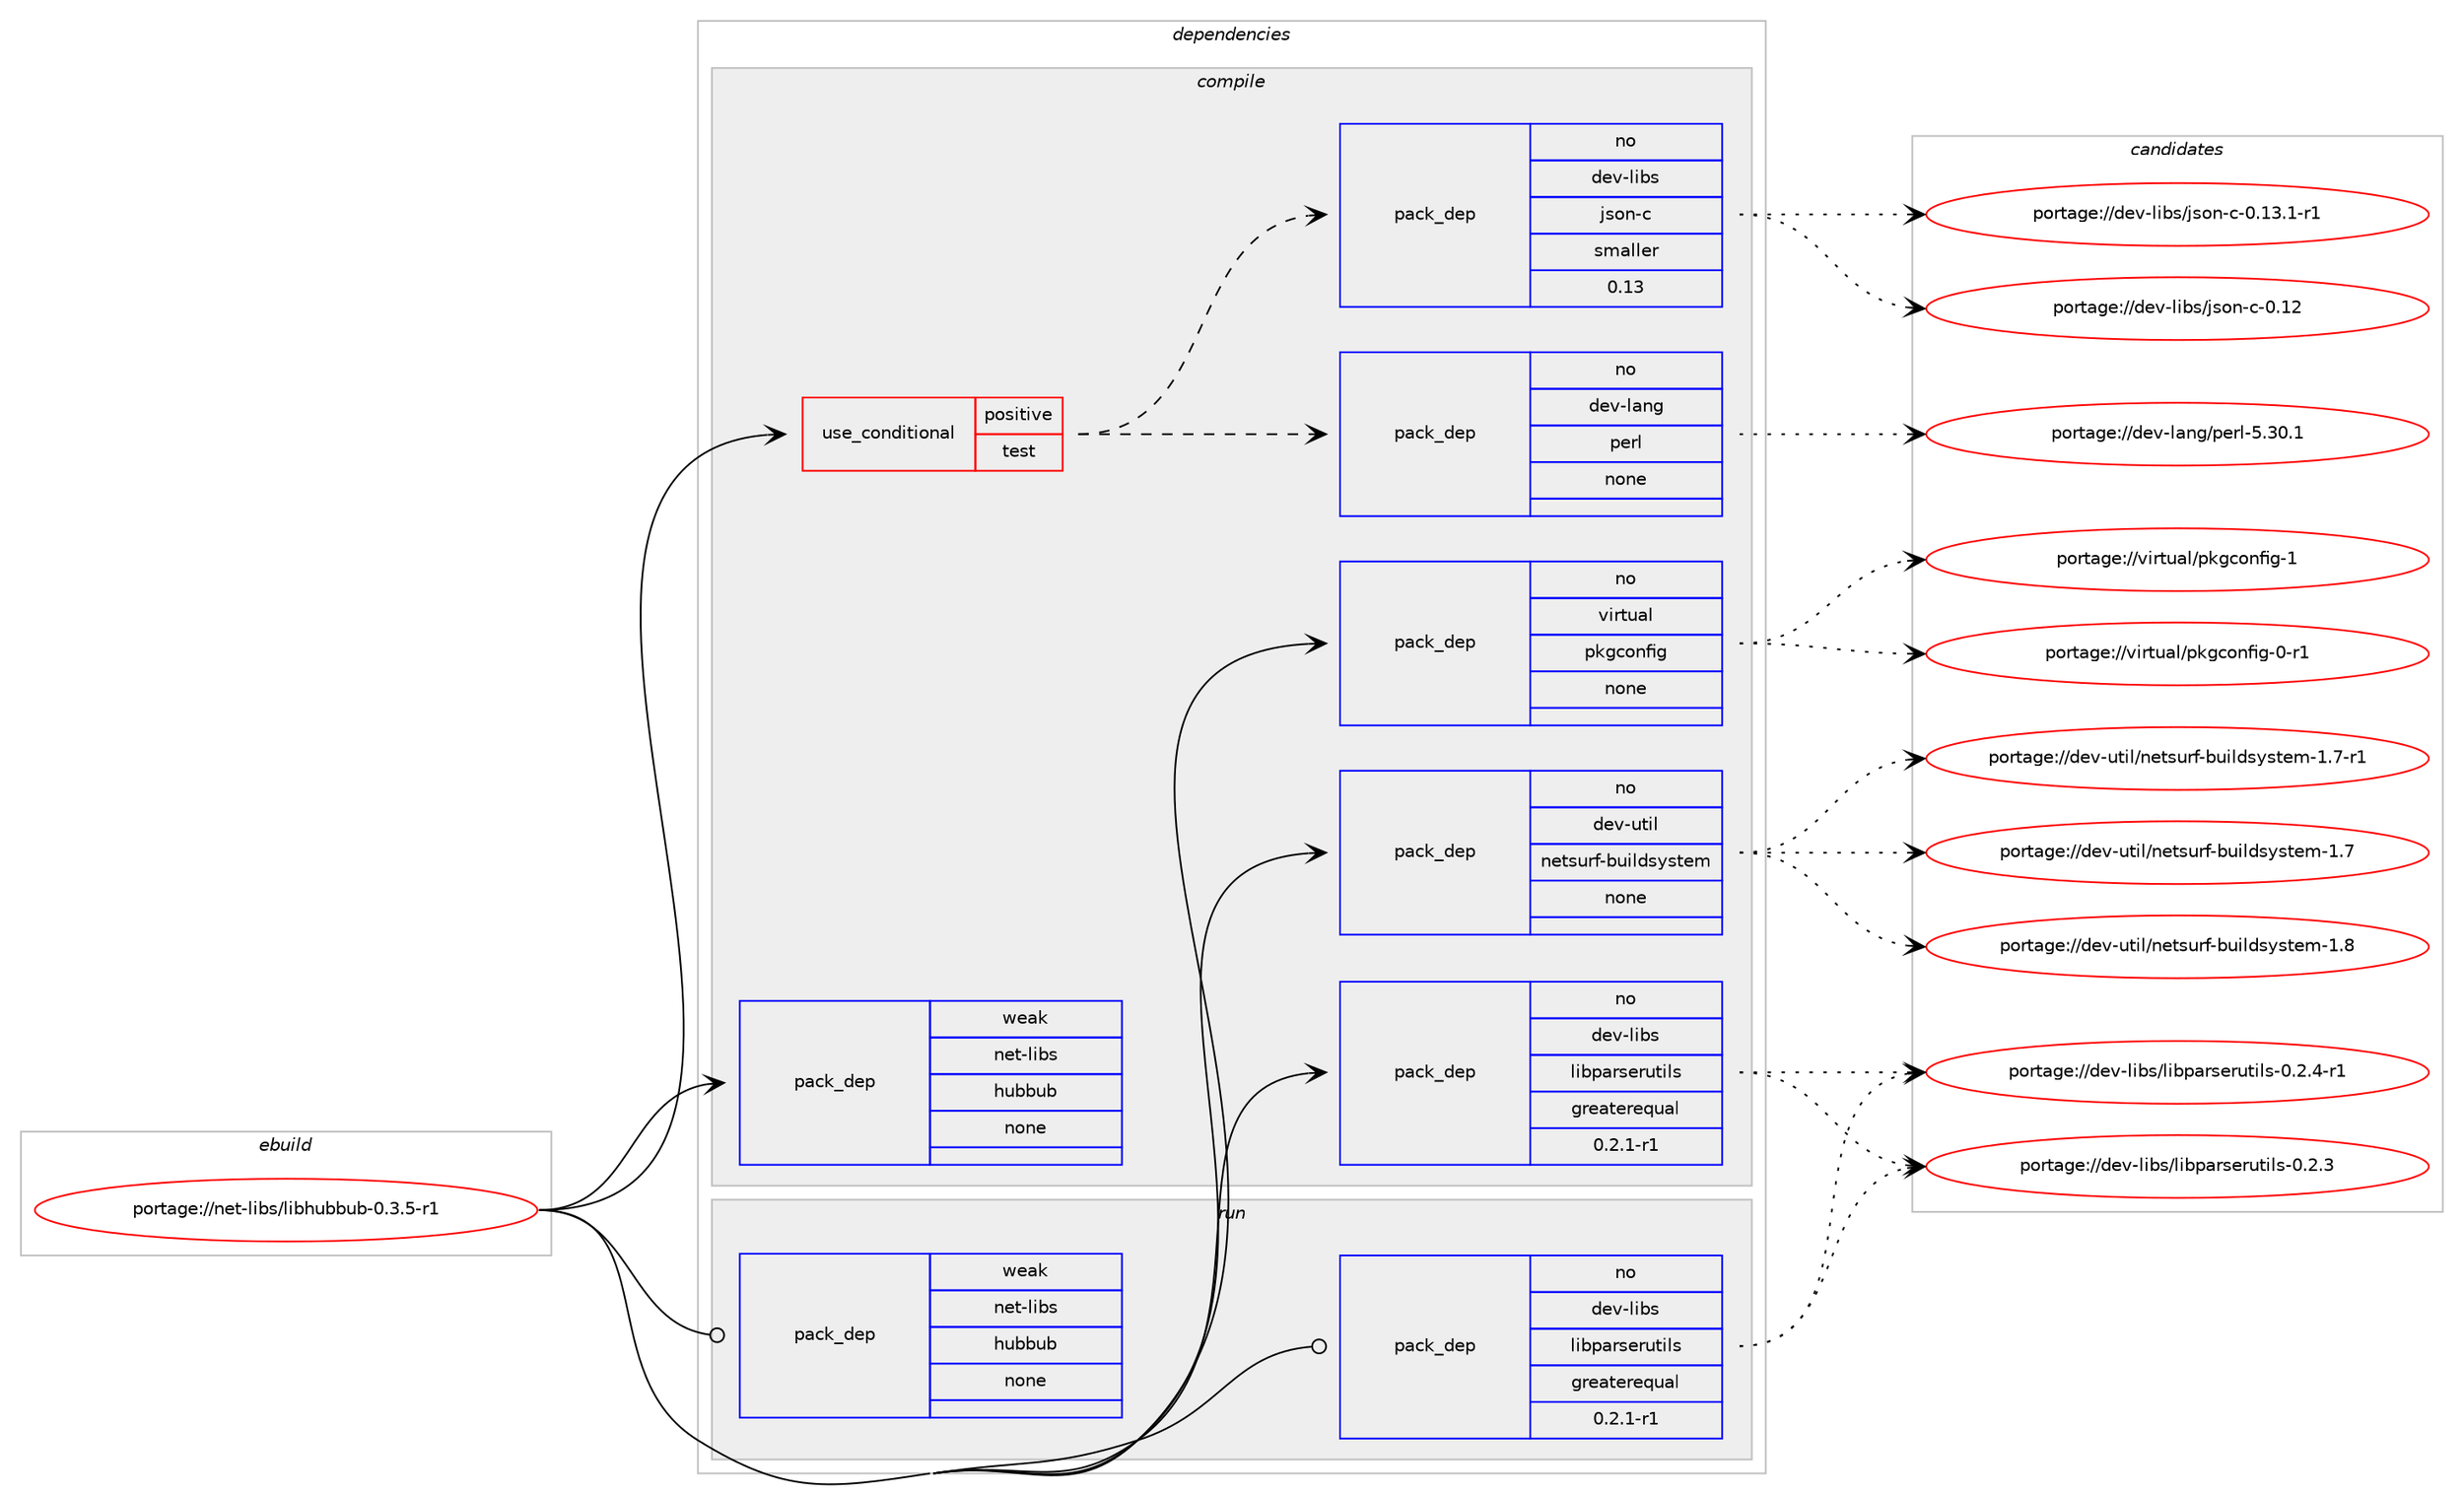 digraph prolog {

# *************
# Graph options
# *************

newrank=true;
concentrate=true;
compound=true;
graph [rankdir=LR,fontname=Helvetica,fontsize=10,ranksep=1.5];#, ranksep=2.5, nodesep=0.2];
edge  [arrowhead=vee];
node  [fontname=Helvetica,fontsize=10];

# **********
# The ebuild
# **********

subgraph cluster_leftcol {
color=gray;
rank=same;
label=<<i>ebuild</i>>;
id [label="portage://net-libs/libhubbub-0.3.5-r1", color=red, width=4, href="../net-libs/libhubbub-0.3.5-r1.svg"];
}

# ****************
# The dependencies
# ****************

subgraph cluster_midcol {
color=gray;
label=<<i>dependencies</i>>;
subgraph cluster_compile {
fillcolor="#eeeeee";
style=filled;
label=<<i>compile</i>>;
subgraph cond11966 {
dependency59799 [label=<<TABLE BORDER="0" CELLBORDER="1" CELLSPACING="0" CELLPADDING="4"><TR><TD ROWSPAN="3" CELLPADDING="10">use_conditional</TD></TR><TR><TD>positive</TD></TR><TR><TD>test</TD></TR></TABLE>>, shape=none, color=red];
subgraph pack46629 {
dependency59800 [label=<<TABLE BORDER="0" CELLBORDER="1" CELLSPACING="0" CELLPADDING="4" WIDTH="220"><TR><TD ROWSPAN="6" CELLPADDING="30">pack_dep</TD></TR><TR><TD WIDTH="110">no</TD></TR><TR><TD>dev-lang</TD></TR><TR><TD>perl</TD></TR><TR><TD>none</TD></TR><TR><TD></TD></TR></TABLE>>, shape=none, color=blue];
}
dependency59799:e -> dependency59800:w [weight=20,style="dashed",arrowhead="vee"];
subgraph pack46630 {
dependency59801 [label=<<TABLE BORDER="0" CELLBORDER="1" CELLSPACING="0" CELLPADDING="4" WIDTH="220"><TR><TD ROWSPAN="6" CELLPADDING="30">pack_dep</TD></TR><TR><TD WIDTH="110">no</TD></TR><TR><TD>dev-libs</TD></TR><TR><TD>json-c</TD></TR><TR><TD>smaller</TD></TR><TR><TD>0.13</TD></TR></TABLE>>, shape=none, color=blue];
}
dependency59799:e -> dependency59801:w [weight=20,style="dashed",arrowhead="vee"];
}
id:e -> dependency59799:w [weight=20,style="solid",arrowhead="vee"];
subgraph pack46631 {
dependency59802 [label=<<TABLE BORDER="0" CELLBORDER="1" CELLSPACING="0" CELLPADDING="4" WIDTH="220"><TR><TD ROWSPAN="6" CELLPADDING="30">pack_dep</TD></TR><TR><TD WIDTH="110">no</TD></TR><TR><TD>dev-libs</TD></TR><TR><TD>libparserutils</TD></TR><TR><TD>greaterequal</TD></TR><TR><TD>0.2.1-r1</TD></TR></TABLE>>, shape=none, color=blue];
}
id:e -> dependency59802:w [weight=20,style="solid",arrowhead="vee"];
subgraph pack46632 {
dependency59803 [label=<<TABLE BORDER="0" CELLBORDER="1" CELLSPACING="0" CELLPADDING="4" WIDTH="220"><TR><TD ROWSPAN="6" CELLPADDING="30">pack_dep</TD></TR><TR><TD WIDTH="110">no</TD></TR><TR><TD>dev-util</TD></TR><TR><TD>netsurf-buildsystem</TD></TR><TR><TD>none</TD></TR><TR><TD></TD></TR></TABLE>>, shape=none, color=blue];
}
id:e -> dependency59803:w [weight=20,style="solid",arrowhead="vee"];
subgraph pack46633 {
dependency59804 [label=<<TABLE BORDER="0" CELLBORDER="1" CELLSPACING="0" CELLPADDING="4" WIDTH="220"><TR><TD ROWSPAN="6" CELLPADDING="30">pack_dep</TD></TR><TR><TD WIDTH="110">no</TD></TR><TR><TD>virtual</TD></TR><TR><TD>pkgconfig</TD></TR><TR><TD>none</TD></TR><TR><TD></TD></TR></TABLE>>, shape=none, color=blue];
}
id:e -> dependency59804:w [weight=20,style="solid",arrowhead="vee"];
subgraph pack46634 {
dependency59805 [label=<<TABLE BORDER="0" CELLBORDER="1" CELLSPACING="0" CELLPADDING="4" WIDTH="220"><TR><TD ROWSPAN="6" CELLPADDING="30">pack_dep</TD></TR><TR><TD WIDTH="110">weak</TD></TR><TR><TD>net-libs</TD></TR><TR><TD>hubbub</TD></TR><TR><TD>none</TD></TR><TR><TD></TD></TR></TABLE>>, shape=none, color=blue];
}
id:e -> dependency59805:w [weight=20,style="solid",arrowhead="vee"];
}
subgraph cluster_compileandrun {
fillcolor="#eeeeee";
style=filled;
label=<<i>compile and run</i>>;
}
subgraph cluster_run {
fillcolor="#eeeeee";
style=filled;
label=<<i>run</i>>;
subgraph pack46635 {
dependency59806 [label=<<TABLE BORDER="0" CELLBORDER="1" CELLSPACING="0" CELLPADDING="4" WIDTH="220"><TR><TD ROWSPAN="6" CELLPADDING="30">pack_dep</TD></TR><TR><TD WIDTH="110">no</TD></TR><TR><TD>dev-libs</TD></TR><TR><TD>libparserutils</TD></TR><TR><TD>greaterequal</TD></TR><TR><TD>0.2.1-r1</TD></TR></TABLE>>, shape=none, color=blue];
}
id:e -> dependency59806:w [weight=20,style="solid",arrowhead="odot"];
subgraph pack46636 {
dependency59807 [label=<<TABLE BORDER="0" CELLBORDER="1" CELLSPACING="0" CELLPADDING="4" WIDTH="220"><TR><TD ROWSPAN="6" CELLPADDING="30">pack_dep</TD></TR><TR><TD WIDTH="110">weak</TD></TR><TR><TD>net-libs</TD></TR><TR><TD>hubbub</TD></TR><TR><TD>none</TD></TR><TR><TD></TD></TR></TABLE>>, shape=none, color=blue];
}
id:e -> dependency59807:w [weight=20,style="solid",arrowhead="odot"];
}
}

# **************
# The candidates
# **************

subgraph cluster_choices {
rank=same;
color=gray;
label=<<i>candidates</i>>;

subgraph choice46629 {
color=black;
nodesep=1;
choice10010111845108971101034711210111410845534651484649 [label="portage://dev-lang/perl-5.30.1", color=red, width=4,href="../dev-lang/perl-5.30.1.svg"];
dependency59800:e -> choice10010111845108971101034711210111410845534651484649:w [style=dotted,weight="100"];
}
subgraph choice46630 {
color=black;
nodesep=1;
choice1001011184510810598115471061151111104599454846495146494511449 [label="portage://dev-libs/json-c-0.13.1-r1", color=red, width=4,href="../dev-libs/json-c-0.13.1-r1.svg"];
choice10010111845108105981154710611511111045994548464950 [label="portage://dev-libs/json-c-0.12", color=red, width=4,href="../dev-libs/json-c-0.12.svg"];
dependency59801:e -> choice1001011184510810598115471061151111104599454846495146494511449:w [style=dotted,weight="100"];
dependency59801:e -> choice10010111845108105981154710611511111045994548464950:w [style=dotted,weight="100"];
}
subgraph choice46631 {
color=black;
nodesep=1;
choice10010111845108105981154710810598112971141151011141171161051081154548465046524511449 [label="portage://dev-libs/libparserutils-0.2.4-r1", color=red, width=4,href="../dev-libs/libparserutils-0.2.4-r1.svg"];
choice1001011184510810598115471081059811297114115101114117116105108115454846504651 [label="portage://dev-libs/libparserutils-0.2.3", color=red, width=4,href="../dev-libs/libparserutils-0.2.3.svg"];
dependency59802:e -> choice10010111845108105981154710810598112971141151011141171161051081154548465046524511449:w [style=dotted,weight="100"];
dependency59802:e -> choice1001011184510810598115471081059811297114115101114117116105108115454846504651:w [style=dotted,weight="100"];
}
subgraph choice46632 {
color=black;
nodesep=1;
choice1001011184511711610510847110101116115117114102459811710510810011512111511610110945494656 [label="portage://dev-util/netsurf-buildsystem-1.8", color=red, width=4,href="../dev-util/netsurf-buildsystem-1.8.svg"];
choice10010111845117116105108471101011161151171141024598117105108100115121115116101109454946554511449 [label="portage://dev-util/netsurf-buildsystem-1.7-r1", color=red, width=4,href="../dev-util/netsurf-buildsystem-1.7-r1.svg"];
choice1001011184511711610510847110101116115117114102459811710510810011512111511610110945494655 [label="portage://dev-util/netsurf-buildsystem-1.7", color=red, width=4,href="../dev-util/netsurf-buildsystem-1.7.svg"];
dependency59803:e -> choice1001011184511711610510847110101116115117114102459811710510810011512111511610110945494656:w [style=dotted,weight="100"];
dependency59803:e -> choice10010111845117116105108471101011161151171141024598117105108100115121115116101109454946554511449:w [style=dotted,weight="100"];
dependency59803:e -> choice1001011184511711610510847110101116115117114102459811710510810011512111511610110945494655:w [style=dotted,weight="100"];
}
subgraph choice46633 {
color=black;
nodesep=1;
choice1181051141161179710847112107103991111101021051034549 [label="portage://virtual/pkgconfig-1", color=red, width=4,href="../virtual/pkgconfig-1.svg"];
choice11810511411611797108471121071039911111010210510345484511449 [label="portage://virtual/pkgconfig-0-r1", color=red, width=4,href="../virtual/pkgconfig-0-r1.svg"];
dependency59804:e -> choice1181051141161179710847112107103991111101021051034549:w [style=dotted,weight="100"];
dependency59804:e -> choice11810511411611797108471121071039911111010210510345484511449:w [style=dotted,weight="100"];
}
subgraph choice46634 {
color=black;
nodesep=1;
}
subgraph choice46635 {
color=black;
nodesep=1;
choice10010111845108105981154710810598112971141151011141171161051081154548465046524511449 [label="portage://dev-libs/libparserutils-0.2.4-r1", color=red, width=4,href="../dev-libs/libparserutils-0.2.4-r1.svg"];
choice1001011184510810598115471081059811297114115101114117116105108115454846504651 [label="portage://dev-libs/libparserutils-0.2.3", color=red, width=4,href="../dev-libs/libparserutils-0.2.3.svg"];
dependency59806:e -> choice10010111845108105981154710810598112971141151011141171161051081154548465046524511449:w [style=dotted,weight="100"];
dependency59806:e -> choice1001011184510810598115471081059811297114115101114117116105108115454846504651:w [style=dotted,weight="100"];
}
subgraph choice46636 {
color=black;
nodesep=1;
}
}

}

